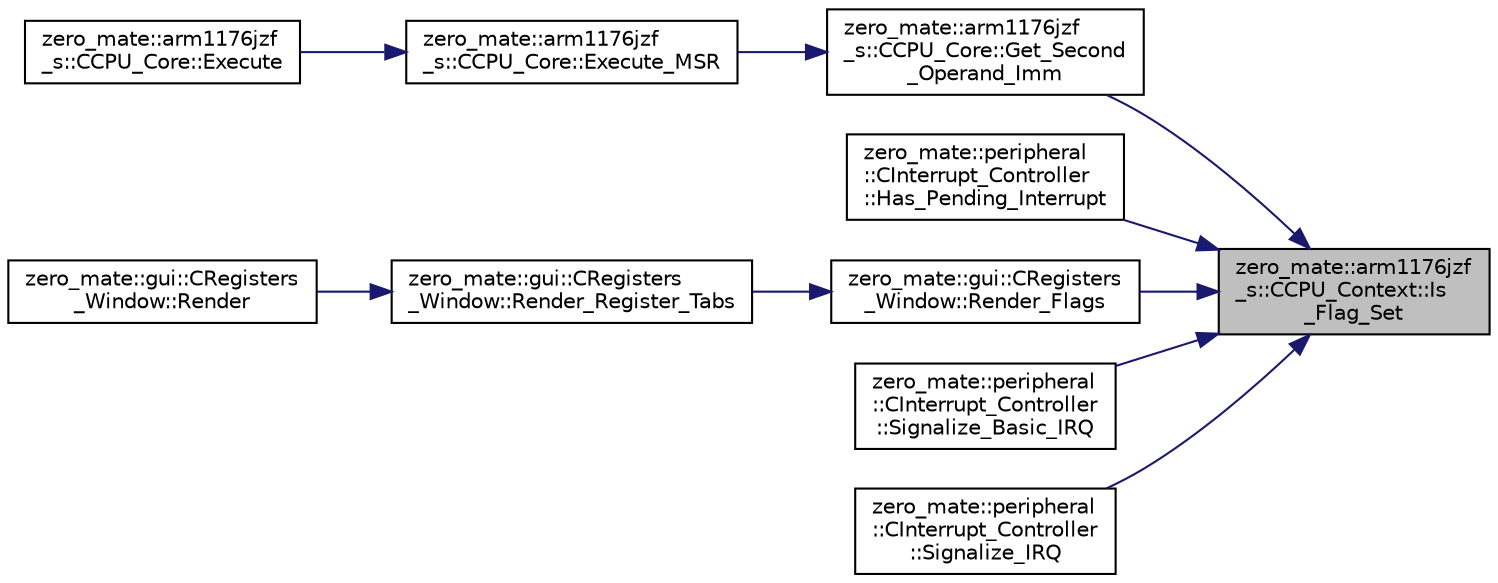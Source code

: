 digraph "zero_mate::arm1176jzf_s::CCPU_Context::Is_Flag_Set"
{
 // LATEX_PDF_SIZE
  bgcolor="transparent";
  edge [fontname="Helvetica",fontsize="10",labelfontname="Helvetica",labelfontsize="10"];
  node [fontname="Helvetica",fontsize="10",shape=record];
  rankdir="RL";
  Node1 [label="zero_mate::arm1176jzf\l_s::CCPU_Context::Is\l_Flag_Set",height=0.2,width=0.4,color="black", fillcolor="grey75", style="filled", fontcolor="black",tooltip=" "];
  Node1 -> Node2 [dir="back",color="midnightblue",fontsize="10",style="solid",fontname="Helvetica"];
  Node2 [label="zero_mate::arm1176jzf\l_s::CCPU_Core::Get_Second\l_Operand_Imm",height=0.2,width=0.4,color="black",URL="$classzero__mate_1_1arm1176jzf__s_1_1CCPU__Core.html#ac0b5e216097f56e428a5c67eb63a08d9",tooltip="Calculates the second immediate operand of a given instruction."];
  Node2 -> Node3 [dir="back",color="midnightblue",fontsize="10",style="solid",fontname="Helvetica"];
  Node3 [label="zero_mate::arm1176jzf\l_s::CCPU_Core::Execute_MSR",height=0.2,width=0.4,color="black",URL="$classzero__mate_1_1arm1176jzf__s_1_1CCPU__Core.html#abe7461d09a52f28f99037717f61975c6",tooltip="Executes an MSR instruction (move data to CPSR/SPSR from an ARM register)."];
  Node3 -> Node4 [dir="back",color="midnightblue",fontsize="10",style="solid",fontname="Helvetica"];
  Node4 [label="zero_mate::arm1176jzf\l_s::CCPU_Core::Execute",height=0.2,width=0.4,color="black",URL="$classzero__mate_1_1arm1176jzf__s_1_1CCPU__Core.html#a3a90c040b3cbe4545a9acc5e35acdd45",tooltip="Executes a PSR transfer instruction."];
  Node1 -> Node5 [dir="back",color="midnightblue",fontsize="10",style="solid",fontname="Helvetica"];
  Node5 [label="zero_mate::peripheral\l::CInterrupt_Controller\l::Has_Pending_Interrupt",height=0.2,width=0.4,color="black",URL="$classzero__mate_1_1peripheral_1_1CInterrupt__Controller.html#aea7c1519af8962e9327048e552a8cc4c",tooltip=" "];
  Node1 -> Node6 [dir="back",color="midnightblue",fontsize="10",style="solid",fontname="Helvetica"];
  Node6 [label="zero_mate::gui::CRegisters\l_Window::Render_Flags",height=0.2,width=0.4,color="black",URL="$classzero__mate_1_1gui_1_1CRegisters__Window.html#ab255199c377b463784b2cf30606c2d18",tooltip=" "];
  Node6 -> Node7 [dir="back",color="midnightblue",fontsize="10",style="solid",fontname="Helvetica"];
  Node7 [label="zero_mate::gui::CRegisters\l_Window::Render_Register_Tabs",height=0.2,width=0.4,color="black",URL="$classzero__mate_1_1gui_1_1CRegisters__Window.html#acd9fc32fa1db2adfa6de67fdcd47035c",tooltip=" "];
  Node7 -> Node8 [dir="back",color="midnightblue",fontsize="10",style="solid",fontname="Helvetica"];
  Node8 [label="zero_mate::gui::CRegisters\l_Window::Render",height=0.2,width=0.4,color="black",URL="$classzero__mate_1_1gui_1_1CRegisters__Window.html#a12beb19205052a340193be90b32e5717",tooltip=" "];
  Node1 -> Node9 [dir="back",color="midnightblue",fontsize="10",style="solid",fontname="Helvetica"];
  Node9 [label="zero_mate::peripheral\l::CInterrupt_Controller\l::Signalize_Basic_IRQ",height=0.2,width=0.4,color="black",URL="$classzero__mate_1_1peripheral_1_1CInterrupt__Controller.html#a32373b931bb37ef8ee92f95a3f833284",tooltip=" "];
  Node1 -> Node10 [dir="back",color="midnightblue",fontsize="10",style="solid",fontname="Helvetica"];
  Node10 [label="zero_mate::peripheral\l::CInterrupt_Controller\l::Signalize_IRQ",height=0.2,width=0.4,color="black",URL="$classzero__mate_1_1peripheral_1_1CInterrupt__Controller.html#aa559a3a604ae1877cbbe749724d8a399",tooltip=" "];
}
